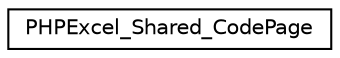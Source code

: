 digraph "Иерархия классов. Графический вид."
{
  edge [fontname="Helvetica",fontsize="10",labelfontname="Helvetica",labelfontsize="10"];
  node [fontname="Helvetica",fontsize="10",shape=record];
  rankdir="LR";
  Node0 [label="PHPExcel_Shared_CodePage",height=0.2,width=0.4,color="black", fillcolor="white", style="filled",URL="$class_p_h_p_excel___shared___code_page.html"];
}
